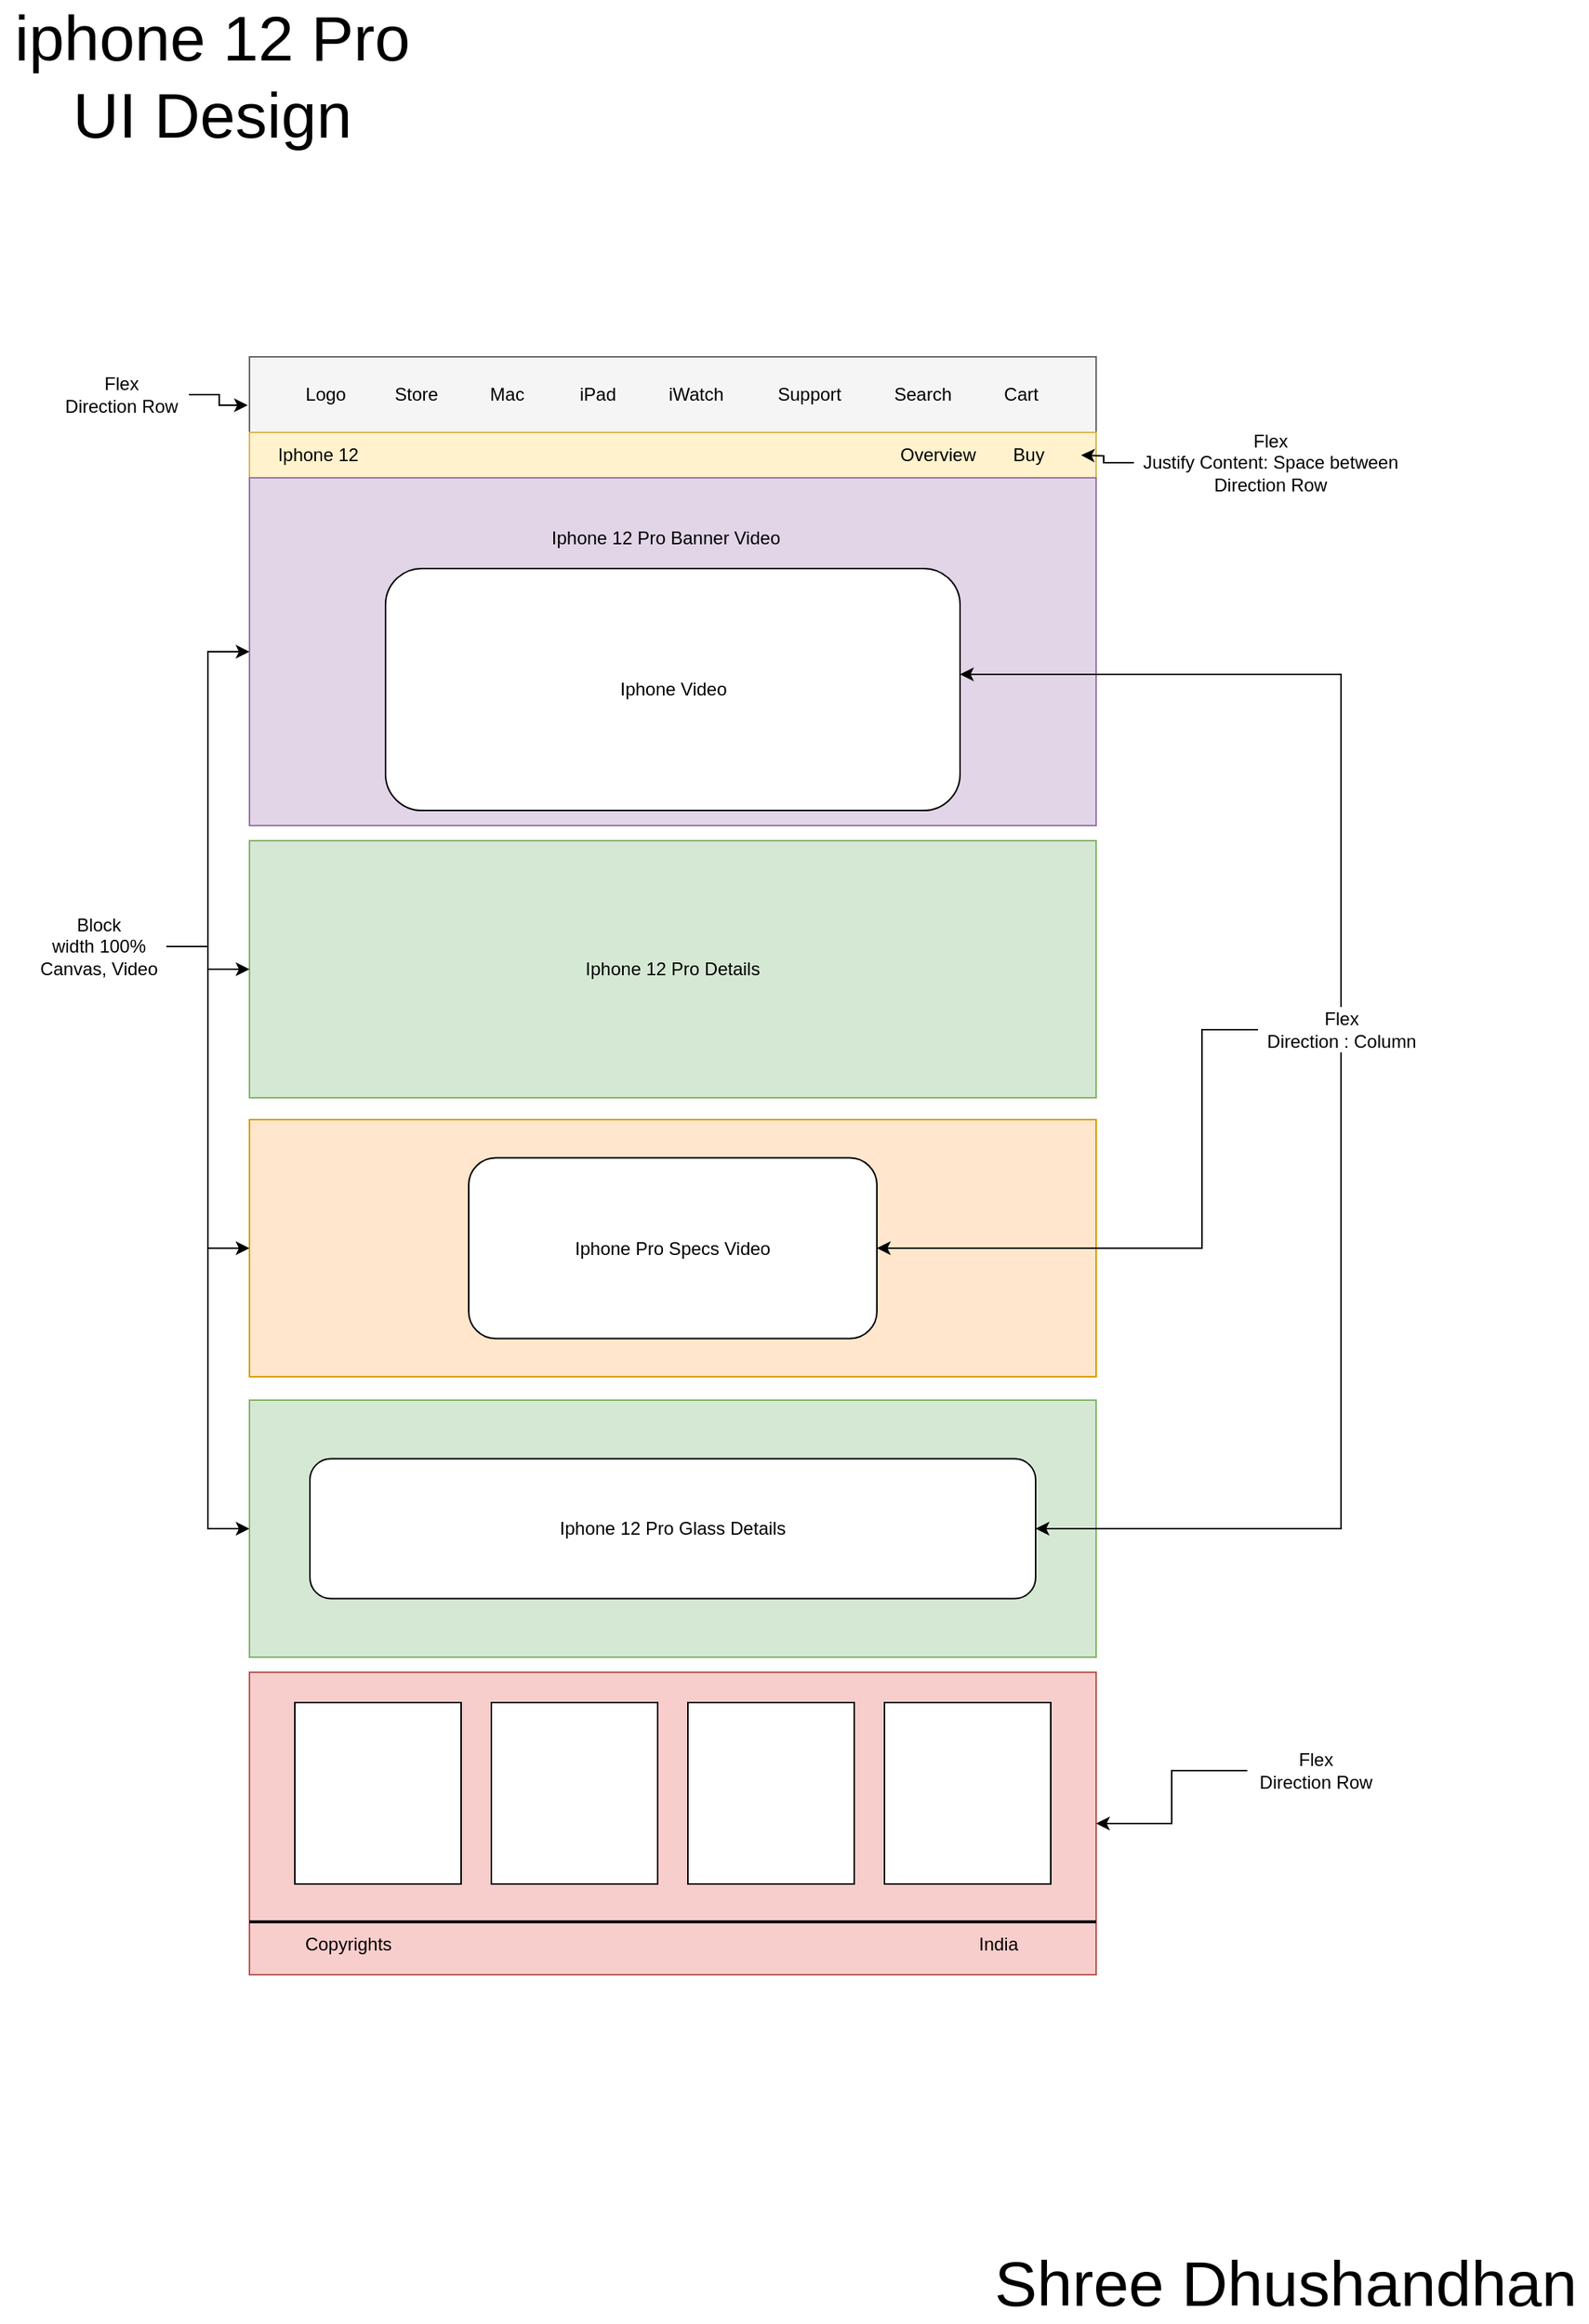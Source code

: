 <mxfile version="15.0.3" type="device"><diagram id="8QKTGegd3FDwBLLpUODF" name="Page-1"><mxGraphModel dx="1724" dy="1627" grid="1" gridSize="10" guides="1" tooltips="1" connect="1" arrows="1" fold="1" page="1" pageScale="1" pageWidth="1169" pageHeight="1654" math="0" shadow="0"><root><mxCell id="0"/><mxCell id="1" parent="0"/><mxCell id="0NtLxUDYEw72LlqPtP7o-1" value="" style="rounded=0;whiteSpace=wrap;html=1;strokeColor=none;" vertex="1" parent="1"><mxGeometry x="1425" y="300" width="560" height="1070" as="geometry"/></mxCell><mxCell id="0NtLxUDYEw72LlqPtP7o-2" value="" style="rounded=0;whiteSpace=wrap;html=1;fillColor=#f5f5f5;strokeColor=#666666;fontColor=#333333;" vertex="1" parent="1"><mxGeometry x="1425" y="300" width="560" height="50" as="geometry"/></mxCell><mxCell id="0NtLxUDYEw72LlqPtP7o-3" value="Logo" style="text;html=1;align=center;verticalAlign=middle;resizable=0;points=[];autosize=1;strokeColor=none;" vertex="1" parent="1"><mxGeometry x="1455" y="315" width="40" height="20" as="geometry"/></mxCell><mxCell id="0NtLxUDYEw72LlqPtP7o-4" value="Store" style="text;html=1;align=center;verticalAlign=middle;resizable=0;points=[];autosize=1;strokeColor=none;" vertex="1" parent="1"><mxGeometry x="1515" y="315" width="40" height="20" as="geometry"/></mxCell><mxCell id="0NtLxUDYEw72LlqPtP7o-5" value="Mac" style="text;html=1;align=center;verticalAlign=middle;resizable=0;points=[];autosize=1;strokeColor=none;" vertex="1" parent="1"><mxGeometry x="1575" y="315" width="40" height="20" as="geometry"/></mxCell><mxCell id="0NtLxUDYEw72LlqPtP7o-6" value="iPad" style="text;html=1;align=center;verticalAlign=middle;resizable=0;points=[];autosize=1;strokeColor=none;" vertex="1" parent="1"><mxGeometry x="1635" y="315" width="40" height="20" as="geometry"/></mxCell><mxCell id="0NtLxUDYEw72LlqPtP7o-7" value="iWatch" style="text;html=1;align=center;verticalAlign=middle;resizable=0;points=[];autosize=1;strokeColor=none;" vertex="1" parent="1"><mxGeometry x="1695" y="315" width="50" height="20" as="geometry"/></mxCell><mxCell id="0NtLxUDYEw72LlqPtP7o-8" value="Support" style="text;html=1;align=center;verticalAlign=middle;resizable=0;points=[];autosize=1;strokeColor=none;" vertex="1" parent="1"><mxGeometry x="1765" y="315" width="60" height="20" as="geometry"/></mxCell><mxCell id="0NtLxUDYEw72LlqPtP7o-9" value="Search" style="text;html=1;align=center;verticalAlign=middle;resizable=0;points=[];autosize=1;strokeColor=none;" vertex="1" parent="1"><mxGeometry x="1845" y="315" width="50" height="20" as="geometry"/></mxCell><mxCell id="0NtLxUDYEw72LlqPtP7o-10" value="Cart" style="text;html=1;align=center;verticalAlign=middle;resizable=0;points=[];autosize=1;strokeColor=none;" vertex="1" parent="1"><mxGeometry x="1915" y="315" width="40" height="20" as="geometry"/></mxCell><mxCell id="0NtLxUDYEw72LlqPtP7o-11" value="" style="rounded=0;whiteSpace=wrap;html=1;fillColor=#fff2cc;strokeColor=#d6b656;" vertex="1" parent="1"><mxGeometry x="1425" y="350" width="560" height="30" as="geometry"/></mxCell><mxCell id="0NtLxUDYEw72LlqPtP7o-13" value="" style="rounded=0;whiteSpace=wrap;html=1;fillColor=#e1d5e7;strokeColor=#9673a6;" vertex="1" parent="1"><mxGeometry x="1425" y="380" width="560" height="230" as="geometry"/></mxCell><mxCell id="0NtLxUDYEw72LlqPtP7o-14" value="Iphone 12 Pro Details" style="rounded=0;whiteSpace=wrap;html=1;fillColor=#d5e8d4;strokeColor=#82b366;" vertex="1" parent="1"><mxGeometry x="1425" y="620" width="560" height="170" as="geometry"/></mxCell><mxCell id="0NtLxUDYEw72LlqPtP7o-15" value="" style="rounded=0;whiteSpace=wrap;html=1;fillColor=#ffe6cc;strokeColor=#d79b00;" vertex="1" parent="1"><mxGeometry x="1425" y="804.5" width="560" height="170" as="geometry"/></mxCell><mxCell id="0NtLxUDYEw72LlqPtP7o-16" value="Iphone 12" style="text;html=1;align=center;verticalAlign=middle;resizable=0;points=[];autosize=1;strokeColor=none;" vertex="1" parent="1"><mxGeometry x="1435" y="355" width="70" height="20" as="geometry"/></mxCell><mxCell id="0NtLxUDYEw72LlqPtP7o-17" value="Buy" style="text;html=1;align=center;verticalAlign=middle;resizable=0;points=[];autosize=1;strokeColor=none;" vertex="1" parent="1"><mxGeometry x="1920" y="355" width="40" height="20" as="geometry"/></mxCell><mxCell id="0NtLxUDYEw72LlqPtP7o-18" value="Overview" style="text;html=1;align=center;verticalAlign=middle;resizable=0;points=[];autosize=1;strokeColor=none;" vertex="1" parent="1"><mxGeometry x="1845" y="355" width="70" height="20" as="geometry"/></mxCell><mxCell id="0NtLxUDYEw72LlqPtP7o-19" value="" style="rounded=0;whiteSpace=wrap;html=1;fillColor=#d5e8d4;strokeColor=#82b366;" vertex="1" parent="1"><mxGeometry x="1425" y="990" width="560" height="170" as="geometry"/></mxCell><mxCell id="0NtLxUDYEw72LlqPtP7o-20" value="" style="rounded=0;whiteSpace=wrap;html=1;fillColor=#f8cecc;strokeColor=#b85450;" vertex="1" parent="1"><mxGeometry x="1425" y="1170" width="560" height="200" as="geometry"/></mxCell><mxCell id="0NtLxUDYEw72LlqPtP7o-23" value="" style="rounded=0;whiteSpace=wrap;html=1;" vertex="1" parent="1"><mxGeometry x="1715" y="1190" width="110" height="120" as="geometry"/></mxCell><mxCell id="0NtLxUDYEw72LlqPtP7o-24" value="" style="rounded=0;whiteSpace=wrap;html=1;" vertex="1" parent="1"><mxGeometry x="1845" y="1190" width="110" height="120" as="geometry"/></mxCell><mxCell id="0NtLxUDYEw72LlqPtP7o-25" value="" style="rounded=0;whiteSpace=wrap;html=1;" vertex="1" parent="1"><mxGeometry x="1585" y="1190" width="110" height="120" as="geometry"/></mxCell><mxCell id="0NtLxUDYEw72LlqPtP7o-26" value="" style="rounded=0;whiteSpace=wrap;html=1;" vertex="1" parent="1"><mxGeometry x="1455" y="1190" width="110" height="120" as="geometry"/></mxCell><mxCell id="0NtLxUDYEw72LlqPtP7o-27" value="" style="line;strokeWidth=2;html=1;" vertex="1" parent="1"><mxGeometry x="1425" y="1330" width="560" height="10" as="geometry"/></mxCell><mxCell id="0NtLxUDYEw72LlqPtP7o-28" value="Copyrights" style="text;html=1;align=center;verticalAlign=middle;resizable=0;points=[];autosize=1;strokeColor=none;" vertex="1" parent="1"><mxGeometry x="1455" y="1340" width="70" height="20" as="geometry"/></mxCell><mxCell id="0NtLxUDYEw72LlqPtP7o-29" value="India" style="text;html=1;align=center;verticalAlign=middle;resizable=0;points=[];autosize=1;strokeColor=none;" vertex="1" parent="1"><mxGeometry x="1900" y="1340" width="40" height="20" as="geometry"/></mxCell><mxCell id="0NtLxUDYEw72LlqPtP7o-31" style="edgeStyle=orthogonalEdgeStyle;rounded=0;orthogonalLoop=1;jettySize=auto;html=1;entryX=-0.002;entryY=0.64;entryDx=0;entryDy=0;entryPerimeter=0;" edge="1" parent="1" source="0NtLxUDYEw72LlqPtP7o-30" target="0NtLxUDYEw72LlqPtP7o-2"><mxGeometry relative="1" as="geometry"/></mxCell><mxCell id="0NtLxUDYEw72LlqPtP7o-30" value="Flex&lt;br&gt;Direction Row" style="text;html=1;align=center;verticalAlign=middle;resizable=0;points=[];autosize=1;strokeColor=none;" vertex="1" parent="1"><mxGeometry x="1295" y="310" width="90" height="30" as="geometry"/></mxCell><mxCell id="0NtLxUDYEw72LlqPtP7o-33" style="edgeStyle=orthogonalEdgeStyle;rounded=0;orthogonalLoop=1;jettySize=auto;html=1;" edge="1" parent="1" source="0NtLxUDYEw72LlqPtP7o-32"><mxGeometry relative="1" as="geometry"><mxPoint x="1975" y="365" as="targetPoint"/></mxGeometry></mxCell><mxCell id="0NtLxUDYEw72LlqPtP7o-32" value="Flex&lt;br&gt;Justify Content: Space between&lt;br&gt;Direction Row" style="text;html=1;align=center;verticalAlign=middle;resizable=0;points=[];autosize=1;strokeColor=none;" vertex="1" parent="1"><mxGeometry x="2010" y="345" width="180" height="50" as="geometry"/></mxCell><mxCell id="0NtLxUDYEw72LlqPtP7o-35" style="edgeStyle=orthogonalEdgeStyle;rounded=0;orthogonalLoop=1;jettySize=auto;html=1;entryX=0;entryY=0.5;entryDx=0;entryDy=0;" edge="1" parent="1" source="0NtLxUDYEw72LlqPtP7o-34" target="0NtLxUDYEw72LlqPtP7o-14"><mxGeometry relative="1" as="geometry"/></mxCell><mxCell id="0NtLxUDYEw72LlqPtP7o-36" style="edgeStyle=orthogonalEdgeStyle;rounded=0;orthogonalLoop=1;jettySize=auto;html=1;entryX=0;entryY=0.5;entryDx=0;entryDy=0;" edge="1" parent="1" source="0NtLxUDYEw72LlqPtP7o-34" target="0NtLxUDYEw72LlqPtP7o-13"><mxGeometry relative="1" as="geometry"/></mxCell><mxCell id="0NtLxUDYEw72LlqPtP7o-37" style="edgeStyle=orthogonalEdgeStyle;rounded=0;orthogonalLoop=1;jettySize=auto;html=1;entryX=0;entryY=0.5;entryDx=0;entryDy=0;" edge="1" parent="1" source="0NtLxUDYEw72LlqPtP7o-34" target="0NtLxUDYEw72LlqPtP7o-15"><mxGeometry relative="1" as="geometry"><mxPoint x="1415" y="900" as="targetPoint"/></mxGeometry></mxCell><mxCell id="0NtLxUDYEw72LlqPtP7o-38" style="edgeStyle=orthogonalEdgeStyle;rounded=0;orthogonalLoop=1;jettySize=auto;html=1;entryX=0;entryY=0.5;entryDx=0;entryDy=0;" edge="1" parent="1" source="0NtLxUDYEw72LlqPtP7o-34" target="0NtLxUDYEw72LlqPtP7o-19"><mxGeometry relative="1" as="geometry"/></mxCell><mxCell id="0NtLxUDYEw72LlqPtP7o-34" value="Block&lt;br&gt;width 100%&lt;br&gt;Canvas, Video" style="text;html=1;align=center;verticalAlign=middle;resizable=0;points=[];autosize=1;strokeColor=none;" vertex="1" parent="1"><mxGeometry x="1280" y="665" width="90" height="50" as="geometry"/></mxCell><mxCell id="0NtLxUDYEw72LlqPtP7o-39" value="&lt;span&gt;Iphone 12 Pro Banner Video&lt;/span&gt;" style="text;html=1;align=center;verticalAlign=middle;resizable=0;points=[];autosize=1;strokeColor=none;" vertex="1" parent="1"><mxGeometry x="1615" y="410" width="170" height="20" as="geometry"/></mxCell><mxCell id="0NtLxUDYEw72LlqPtP7o-40" value="" style="rounded=1;whiteSpace=wrap;html=1;" vertex="1" parent="1"><mxGeometry x="1515" y="440" width="380" height="160" as="geometry"/></mxCell><mxCell id="0NtLxUDYEw72LlqPtP7o-42" value="Iphone Video" style="text;html=1;align=center;verticalAlign=middle;resizable=0;points=[];autosize=1;strokeColor=none;" vertex="1" parent="1"><mxGeometry x="1660" y="510" width="90" height="20" as="geometry"/></mxCell><mxCell id="0NtLxUDYEw72LlqPtP7o-43" value="&lt;span&gt;Iphone Pro Specs Video&lt;/span&gt;" style="rounded=1;whiteSpace=wrap;html=1;" vertex="1" parent="1"><mxGeometry x="1570" y="829.75" width="270" height="119.5" as="geometry"/></mxCell><mxCell id="0NtLxUDYEw72LlqPtP7o-44" value="Iphone 12 Pro Glass Details" style="rounded=1;whiteSpace=wrap;html=1;" vertex="1" parent="1"><mxGeometry x="1465" y="1028.75" width="480" height="92.5" as="geometry"/></mxCell><mxCell id="0NtLxUDYEw72LlqPtP7o-46" style="edgeStyle=orthogonalEdgeStyle;rounded=0;orthogonalLoop=1;jettySize=auto;html=1;" edge="1" parent="1" source="0NtLxUDYEw72LlqPtP7o-45" target="0NtLxUDYEw72LlqPtP7o-40"><mxGeometry relative="1" as="geometry"><Array as="points"><mxPoint x="2147" y="510"/></Array></mxGeometry></mxCell><mxCell id="0NtLxUDYEw72LlqPtP7o-47" style="edgeStyle=orthogonalEdgeStyle;rounded=0;orthogonalLoop=1;jettySize=auto;html=1;entryX=1;entryY=0.5;entryDx=0;entryDy=0;" edge="1" parent="1" source="0NtLxUDYEw72LlqPtP7o-45" target="0NtLxUDYEw72LlqPtP7o-44"><mxGeometry relative="1" as="geometry"><Array as="points"><mxPoint x="2147" y="1075"/></Array></mxGeometry></mxCell><mxCell id="0NtLxUDYEw72LlqPtP7o-48" style="edgeStyle=orthogonalEdgeStyle;rounded=0;orthogonalLoop=1;jettySize=auto;html=1;entryX=1;entryY=0.5;entryDx=0;entryDy=0;" edge="1" parent="1" source="0NtLxUDYEw72LlqPtP7o-45" target="0NtLxUDYEw72LlqPtP7o-43"><mxGeometry relative="1" as="geometry"><Array as="points"><mxPoint x="2055" y="745"/><mxPoint x="2055" y="890"/></Array></mxGeometry></mxCell><mxCell id="0NtLxUDYEw72LlqPtP7o-45" value="Flex&lt;br&gt;Direction : Column" style="text;html=1;align=center;verticalAlign=middle;resizable=0;points=[];autosize=1;strokeColor=none;" vertex="1" parent="1"><mxGeometry x="2092" y="730" width="110" height="30" as="geometry"/></mxCell><mxCell id="0NtLxUDYEw72LlqPtP7o-50" style="edgeStyle=orthogonalEdgeStyle;rounded=0;orthogonalLoop=1;jettySize=auto;html=1;" edge="1" parent="1" source="0NtLxUDYEw72LlqPtP7o-49" target="0NtLxUDYEw72LlqPtP7o-20"><mxGeometry relative="1" as="geometry"/></mxCell><mxCell id="0NtLxUDYEw72LlqPtP7o-49" value="Flex&lt;br&gt;Direction Row" style="text;html=1;align=center;verticalAlign=middle;resizable=0;points=[];autosize=1;strokeColor=none;" vertex="1" parent="1"><mxGeometry x="2085" y="1220" width="90" height="30" as="geometry"/></mxCell><mxCell id="0NtLxUDYEw72LlqPtP7o-51" value="&lt;font style=&quot;font-size: 42px&quot;&gt;iphone 12 Pro&lt;br&gt;UI Design&lt;/font&gt;" style="text;html=1;align=center;verticalAlign=middle;resizable=0;points=[];autosize=1;strokeColor=none;" vertex="1" parent="1"><mxGeometry x="1260" y="90" width="280" height="50" as="geometry"/></mxCell><mxCell id="0NtLxUDYEw72LlqPtP7o-52" value="&lt;font style=&quot;font-size: 42px&quot;&gt;Shree Dhushandhan&lt;/font&gt;" style="text;html=1;align=center;verticalAlign=middle;resizable=0;points=[];autosize=1;strokeColor=none;" vertex="1" parent="1"><mxGeometry x="1910" y="1560" width="400" height="30" as="geometry"/></mxCell></root></mxGraphModel></diagram></mxfile>